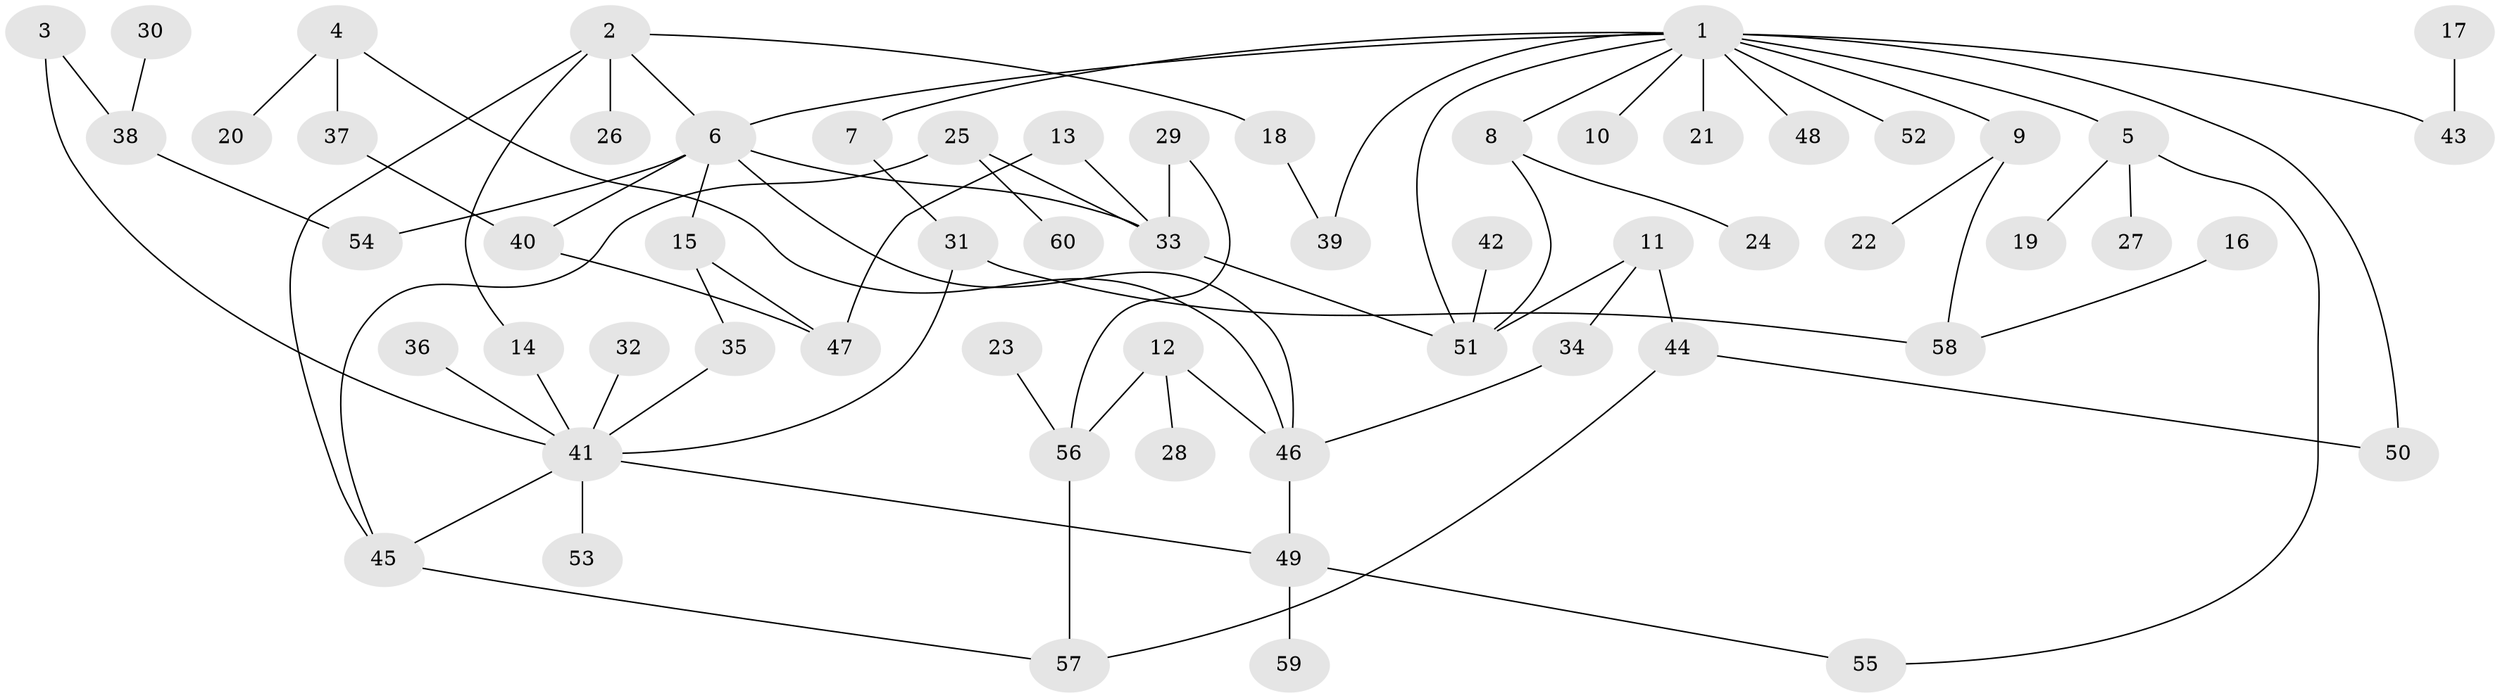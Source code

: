 // original degree distribution, {5: 0.04201680672268908, 10: 0.008403361344537815, 3: 0.16806722689075632, 2: 0.3697478991596639, 6: 0.03361344537815126, 4: 0.06722689075630252, 1: 0.31092436974789917}
// Generated by graph-tools (version 1.1) at 2025/25/03/09/25 03:25:32]
// undirected, 60 vertices, 78 edges
graph export_dot {
graph [start="1"]
  node [color=gray90,style=filled];
  1;
  2;
  3;
  4;
  5;
  6;
  7;
  8;
  9;
  10;
  11;
  12;
  13;
  14;
  15;
  16;
  17;
  18;
  19;
  20;
  21;
  22;
  23;
  24;
  25;
  26;
  27;
  28;
  29;
  30;
  31;
  32;
  33;
  34;
  35;
  36;
  37;
  38;
  39;
  40;
  41;
  42;
  43;
  44;
  45;
  46;
  47;
  48;
  49;
  50;
  51;
  52;
  53;
  54;
  55;
  56;
  57;
  58;
  59;
  60;
  1 -- 5 [weight=1.0];
  1 -- 6 [weight=1.0];
  1 -- 7 [weight=1.0];
  1 -- 8 [weight=1.0];
  1 -- 9 [weight=1.0];
  1 -- 10 [weight=1.0];
  1 -- 21 [weight=1.0];
  1 -- 39 [weight=1.0];
  1 -- 43 [weight=1.0];
  1 -- 48 [weight=1.0];
  1 -- 50 [weight=1.0];
  1 -- 51 [weight=1.0];
  1 -- 52 [weight=1.0];
  2 -- 6 [weight=1.0];
  2 -- 14 [weight=1.0];
  2 -- 18 [weight=1.0];
  2 -- 26 [weight=1.0];
  2 -- 45 [weight=1.0];
  3 -- 38 [weight=1.0];
  3 -- 41 [weight=1.0];
  4 -- 20 [weight=1.0];
  4 -- 37 [weight=1.0];
  4 -- 46 [weight=1.0];
  5 -- 19 [weight=1.0];
  5 -- 27 [weight=1.0];
  5 -- 55 [weight=1.0];
  6 -- 15 [weight=1.0];
  6 -- 33 [weight=1.0];
  6 -- 40 [weight=1.0];
  6 -- 46 [weight=1.0];
  6 -- 54 [weight=1.0];
  7 -- 31 [weight=1.0];
  8 -- 24 [weight=1.0];
  8 -- 51 [weight=1.0];
  9 -- 22 [weight=1.0];
  9 -- 58 [weight=1.0];
  11 -- 34 [weight=1.0];
  11 -- 44 [weight=1.0];
  11 -- 51 [weight=1.0];
  12 -- 28 [weight=1.0];
  12 -- 46 [weight=1.0];
  12 -- 56 [weight=1.0];
  13 -- 33 [weight=1.0];
  13 -- 47 [weight=1.0];
  14 -- 41 [weight=1.0];
  15 -- 35 [weight=1.0];
  15 -- 47 [weight=1.0];
  16 -- 58 [weight=1.0];
  17 -- 43 [weight=1.0];
  18 -- 39 [weight=1.0];
  23 -- 56 [weight=1.0];
  25 -- 33 [weight=1.0];
  25 -- 45 [weight=1.0];
  25 -- 60 [weight=1.0];
  29 -- 33 [weight=1.0];
  29 -- 56 [weight=1.0];
  30 -- 38 [weight=1.0];
  31 -- 41 [weight=1.0];
  31 -- 58 [weight=1.0];
  32 -- 41 [weight=1.0];
  33 -- 51 [weight=1.0];
  34 -- 46 [weight=1.0];
  35 -- 41 [weight=1.0];
  36 -- 41 [weight=1.0];
  37 -- 40 [weight=1.0];
  38 -- 54 [weight=1.0];
  40 -- 47 [weight=1.0];
  41 -- 45 [weight=1.0];
  41 -- 49 [weight=1.0];
  41 -- 53 [weight=1.0];
  42 -- 51 [weight=1.0];
  44 -- 50 [weight=1.0];
  44 -- 57 [weight=1.0];
  45 -- 57 [weight=1.0];
  46 -- 49 [weight=2.0];
  49 -- 55 [weight=1.0];
  49 -- 59 [weight=1.0];
  56 -- 57 [weight=1.0];
}
